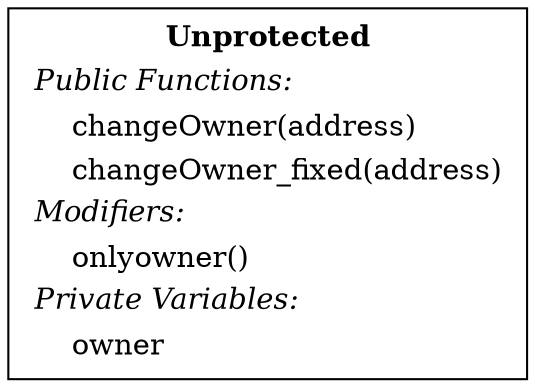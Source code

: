 digraph "" {
c46_Unprotected[shape="box"label=< <TABLE border="0"><TR><TD align="center"><B>Unprotected</B></TD></TR><TR><TD align="left"><I>Public Functions:</I></TD></TR><TR><TD align="left">    changeOwner(address)</TD></TR><TR><TD align="left">    changeOwner_fixed(address)</TD></TR><TR><TD align="left"><I>Modifiers:</I></TD></TR><TR><TD align="left">    onlyowner()</TD></TR><TR><TD align="left"><I>Private Variables:</I></TD></TR><TR><TD align="left">    owner</TD></TR></TABLE> >];

}